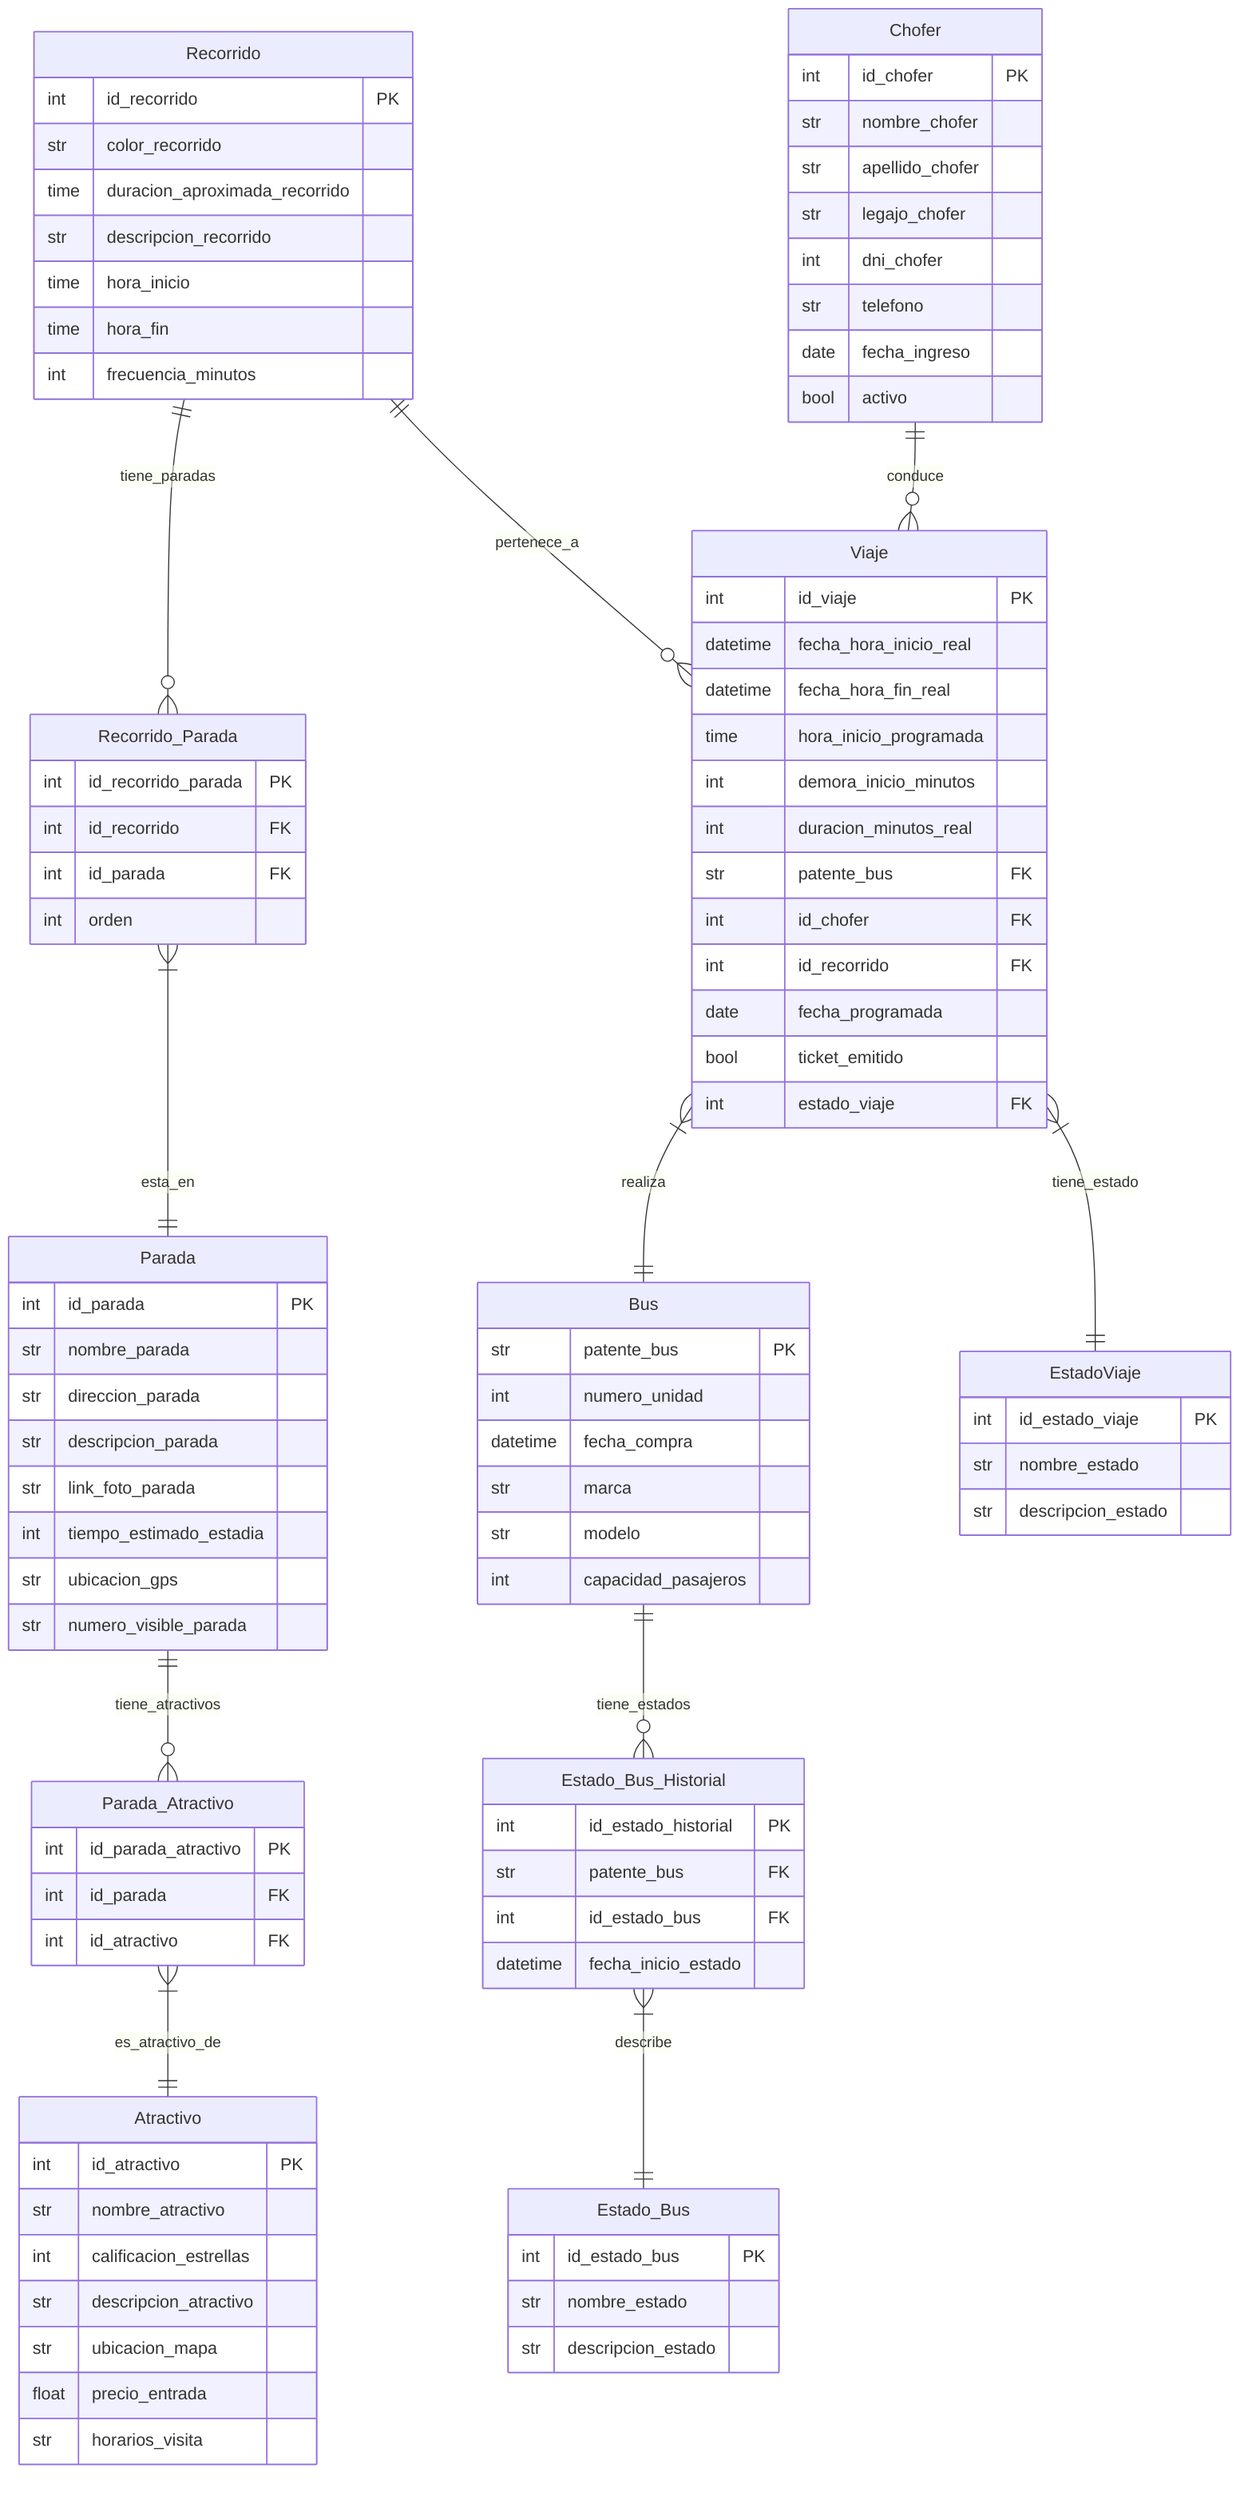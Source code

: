 erDiagram
    Recorrido ||--o{ Recorrido_Parada : tiene_paradas
    Recorrido_Parada }|--|| Parada : esta_en
    Parada ||--o{ Parada_Atractivo : tiene_atractivos
    Parada_Atractivo }|--|| Atractivo : es_atractivo_de

    Bus ||--o{ Estado_Bus_Historial : tiene_estados
    Estado_Bus_Historial }|--|| Estado_Bus : describe
    Chofer ||--o{ Viaje : conduce
    Viaje }|--|| Bus : realiza
    Recorrido ||--o{ Viaje : pertenece_a
    Viaje }|--|| EstadoViaje : tiene_estado


    Recorrido {
        int id_recorrido PK
        str color_recorrido
        time duracion_aproximada_recorrido
        str descripcion_recorrido
        time hora_inicio
        time hora_fin
        int frecuencia_minutos
    }

    Recorrido_Parada {
        int id_recorrido_parada PK
        int id_recorrido FK
        int id_parada FK
        int orden
    }

    Parada {
        int id_parada PK
        str nombre_parada
        str direccion_parada
        str descripcion_parada
        str link_foto_parada
        int tiempo_estimado_estadia
        str ubicacion_gps
        str numero_visible_parada
    }

    Parada_Atractivo {
        int id_parada_atractivo PK
        int id_parada FK
        int id_atractivo FK
    }

    Atractivo {
        int id_atractivo PK
        str nombre_atractivo
        int calificacion_estrellas
        str descripcion_atractivo
        str ubicacion_mapa
        float precio_entrada
        str horarios_visita
    }

    Bus {
        str patente_bus PK
        int numero_unidad
        datetime fecha_compra
        str marca
        str modelo
        int capacidad_pasajeros
    }

    Estado_Bus {
        int id_estado_bus PK
        str nombre_estado
        str descripcion_estado
    }

    Estado_Bus_Historial {
        int id_estado_historial PK
        str patente_bus FK
        int id_estado_bus FK
        datetime fecha_inicio_estado
    }

    Chofer {
        int id_chofer PK
        str nombre_chofer
        str apellido_chofer
        str legajo_chofer
        int dni_chofer
        str telefono
        date fecha_ingreso
        bool activo
    }

    Viaje {
        int id_viaje PK
        datetime fecha_hora_inicio_real
        datetime fecha_hora_fin_real
        time hora_inicio_programada
        int demora_inicio_minutos
        int duracion_minutos_real
        str patente_bus FK
        int id_chofer FK
        int id_recorrido FK
        date fecha_programada
        bool ticket_emitido
        int estado_viaje FK
    }

    EstadoViaje {
        int id_estado_viaje PK
        str nombre_estado
        str descripcion_estado
    }